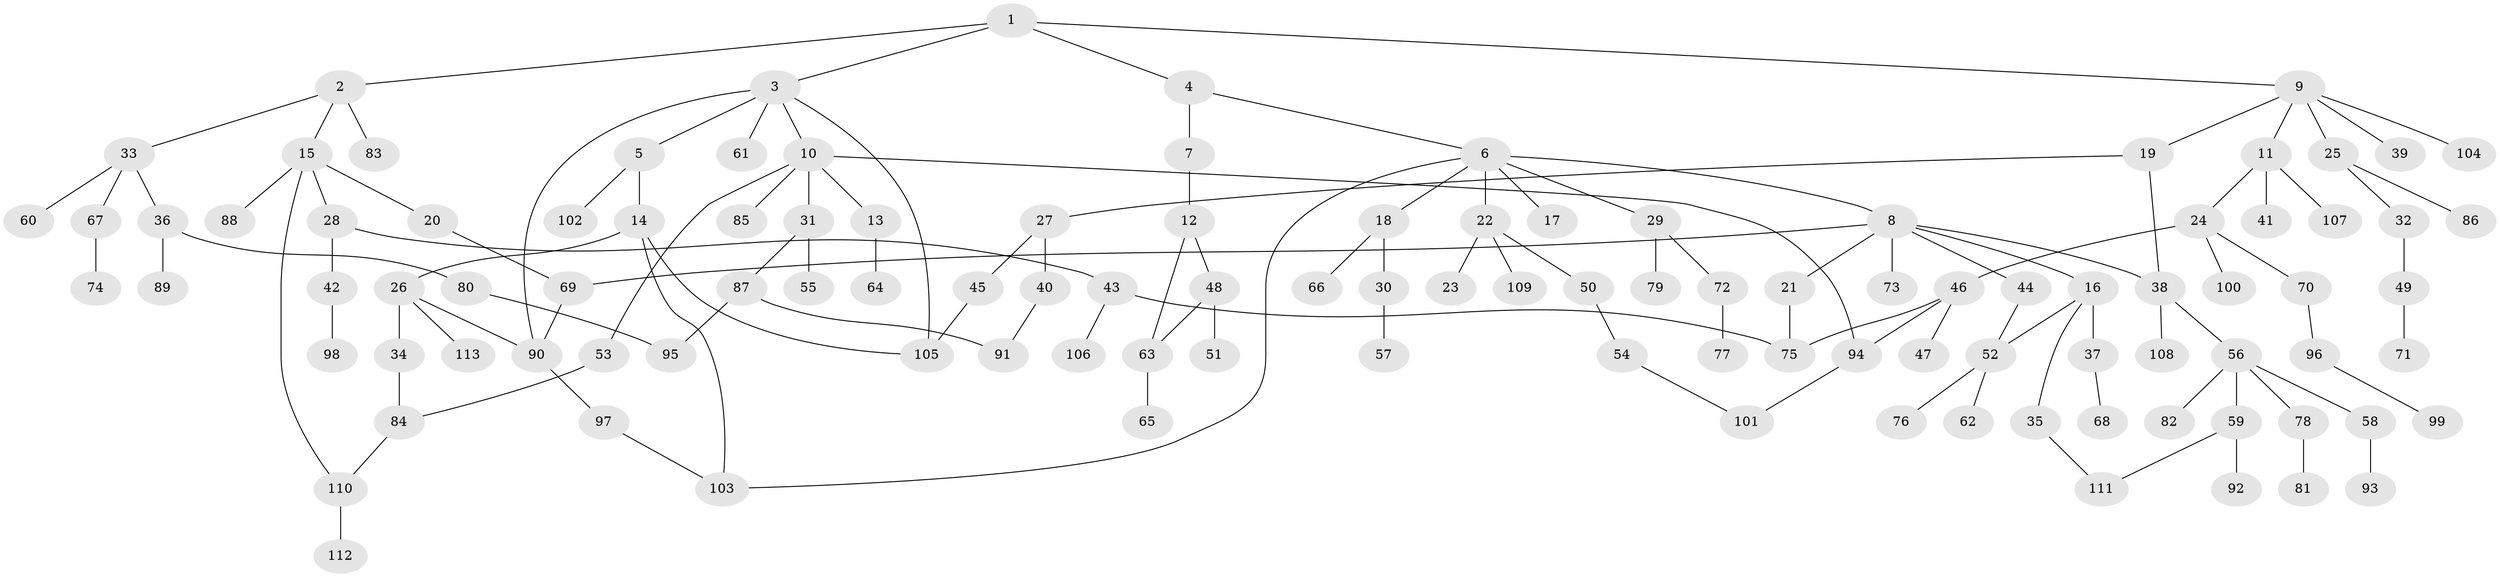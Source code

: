 // coarse degree distribution, {5: 0.06329113924050633, 3: 0.22784810126582278, 7: 0.012658227848101266, 6: 0.05063291139240506, 2: 0.22784810126582278, 4: 0.06329113924050633, 1: 0.35443037974683544}
// Generated by graph-tools (version 1.1) at 2025/51/02/27/25 19:51:37]
// undirected, 113 vertices, 131 edges
graph export_dot {
graph [start="1"]
  node [color=gray90,style=filled];
  1;
  2;
  3;
  4;
  5;
  6;
  7;
  8;
  9;
  10;
  11;
  12;
  13;
  14;
  15;
  16;
  17;
  18;
  19;
  20;
  21;
  22;
  23;
  24;
  25;
  26;
  27;
  28;
  29;
  30;
  31;
  32;
  33;
  34;
  35;
  36;
  37;
  38;
  39;
  40;
  41;
  42;
  43;
  44;
  45;
  46;
  47;
  48;
  49;
  50;
  51;
  52;
  53;
  54;
  55;
  56;
  57;
  58;
  59;
  60;
  61;
  62;
  63;
  64;
  65;
  66;
  67;
  68;
  69;
  70;
  71;
  72;
  73;
  74;
  75;
  76;
  77;
  78;
  79;
  80;
  81;
  82;
  83;
  84;
  85;
  86;
  87;
  88;
  89;
  90;
  91;
  92;
  93;
  94;
  95;
  96;
  97;
  98;
  99;
  100;
  101;
  102;
  103;
  104;
  105;
  106;
  107;
  108;
  109;
  110;
  111;
  112;
  113;
  1 -- 2;
  1 -- 3;
  1 -- 4;
  1 -- 9;
  2 -- 15;
  2 -- 33;
  2 -- 83;
  3 -- 5;
  3 -- 10;
  3 -- 61;
  3 -- 105;
  3 -- 90;
  4 -- 6;
  4 -- 7;
  5 -- 14;
  5 -- 102;
  6 -- 8;
  6 -- 17;
  6 -- 18;
  6 -- 22;
  6 -- 29;
  6 -- 103;
  7 -- 12;
  8 -- 16;
  8 -- 21;
  8 -- 44;
  8 -- 73;
  8 -- 38;
  8 -- 69;
  9 -- 11;
  9 -- 19;
  9 -- 25;
  9 -- 39;
  9 -- 104;
  10 -- 13;
  10 -- 31;
  10 -- 53;
  10 -- 85;
  10 -- 94;
  11 -- 24;
  11 -- 41;
  11 -- 107;
  12 -- 48;
  12 -- 63;
  13 -- 64;
  14 -- 26;
  14 -- 105;
  14 -- 103;
  15 -- 20;
  15 -- 28;
  15 -- 88;
  15 -- 110;
  16 -- 35;
  16 -- 37;
  16 -- 52;
  18 -- 30;
  18 -- 66;
  19 -- 27;
  19 -- 38;
  20 -- 69;
  21 -- 75;
  22 -- 23;
  22 -- 50;
  22 -- 109;
  24 -- 46;
  24 -- 70;
  24 -- 100;
  25 -- 32;
  25 -- 86;
  26 -- 34;
  26 -- 113;
  26 -- 90;
  27 -- 40;
  27 -- 45;
  28 -- 42;
  28 -- 43;
  29 -- 72;
  29 -- 79;
  30 -- 57;
  31 -- 55;
  31 -- 87;
  32 -- 49;
  33 -- 36;
  33 -- 60;
  33 -- 67;
  34 -- 84;
  35 -- 111;
  36 -- 80;
  36 -- 89;
  37 -- 68;
  38 -- 56;
  38 -- 108;
  40 -- 91;
  42 -- 98;
  43 -- 106;
  43 -- 75;
  44 -- 52;
  45 -- 105;
  46 -- 47;
  46 -- 94;
  46 -- 75;
  48 -- 51;
  48 -- 63;
  49 -- 71;
  50 -- 54;
  52 -- 62;
  52 -- 76;
  53 -- 84;
  54 -- 101;
  56 -- 58;
  56 -- 59;
  56 -- 78;
  56 -- 82;
  58 -- 93;
  59 -- 92;
  59 -- 111;
  63 -- 65;
  67 -- 74;
  69 -- 90;
  70 -- 96;
  72 -- 77;
  78 -- 81;
  80 -- 95;
  84 -- 110;
  87 -- 95;
  87 -- 91;
  90 -- 97;
  94 -- 101;
  96 -- 99;
  97 -- 103;
  110 -- 112;
}
